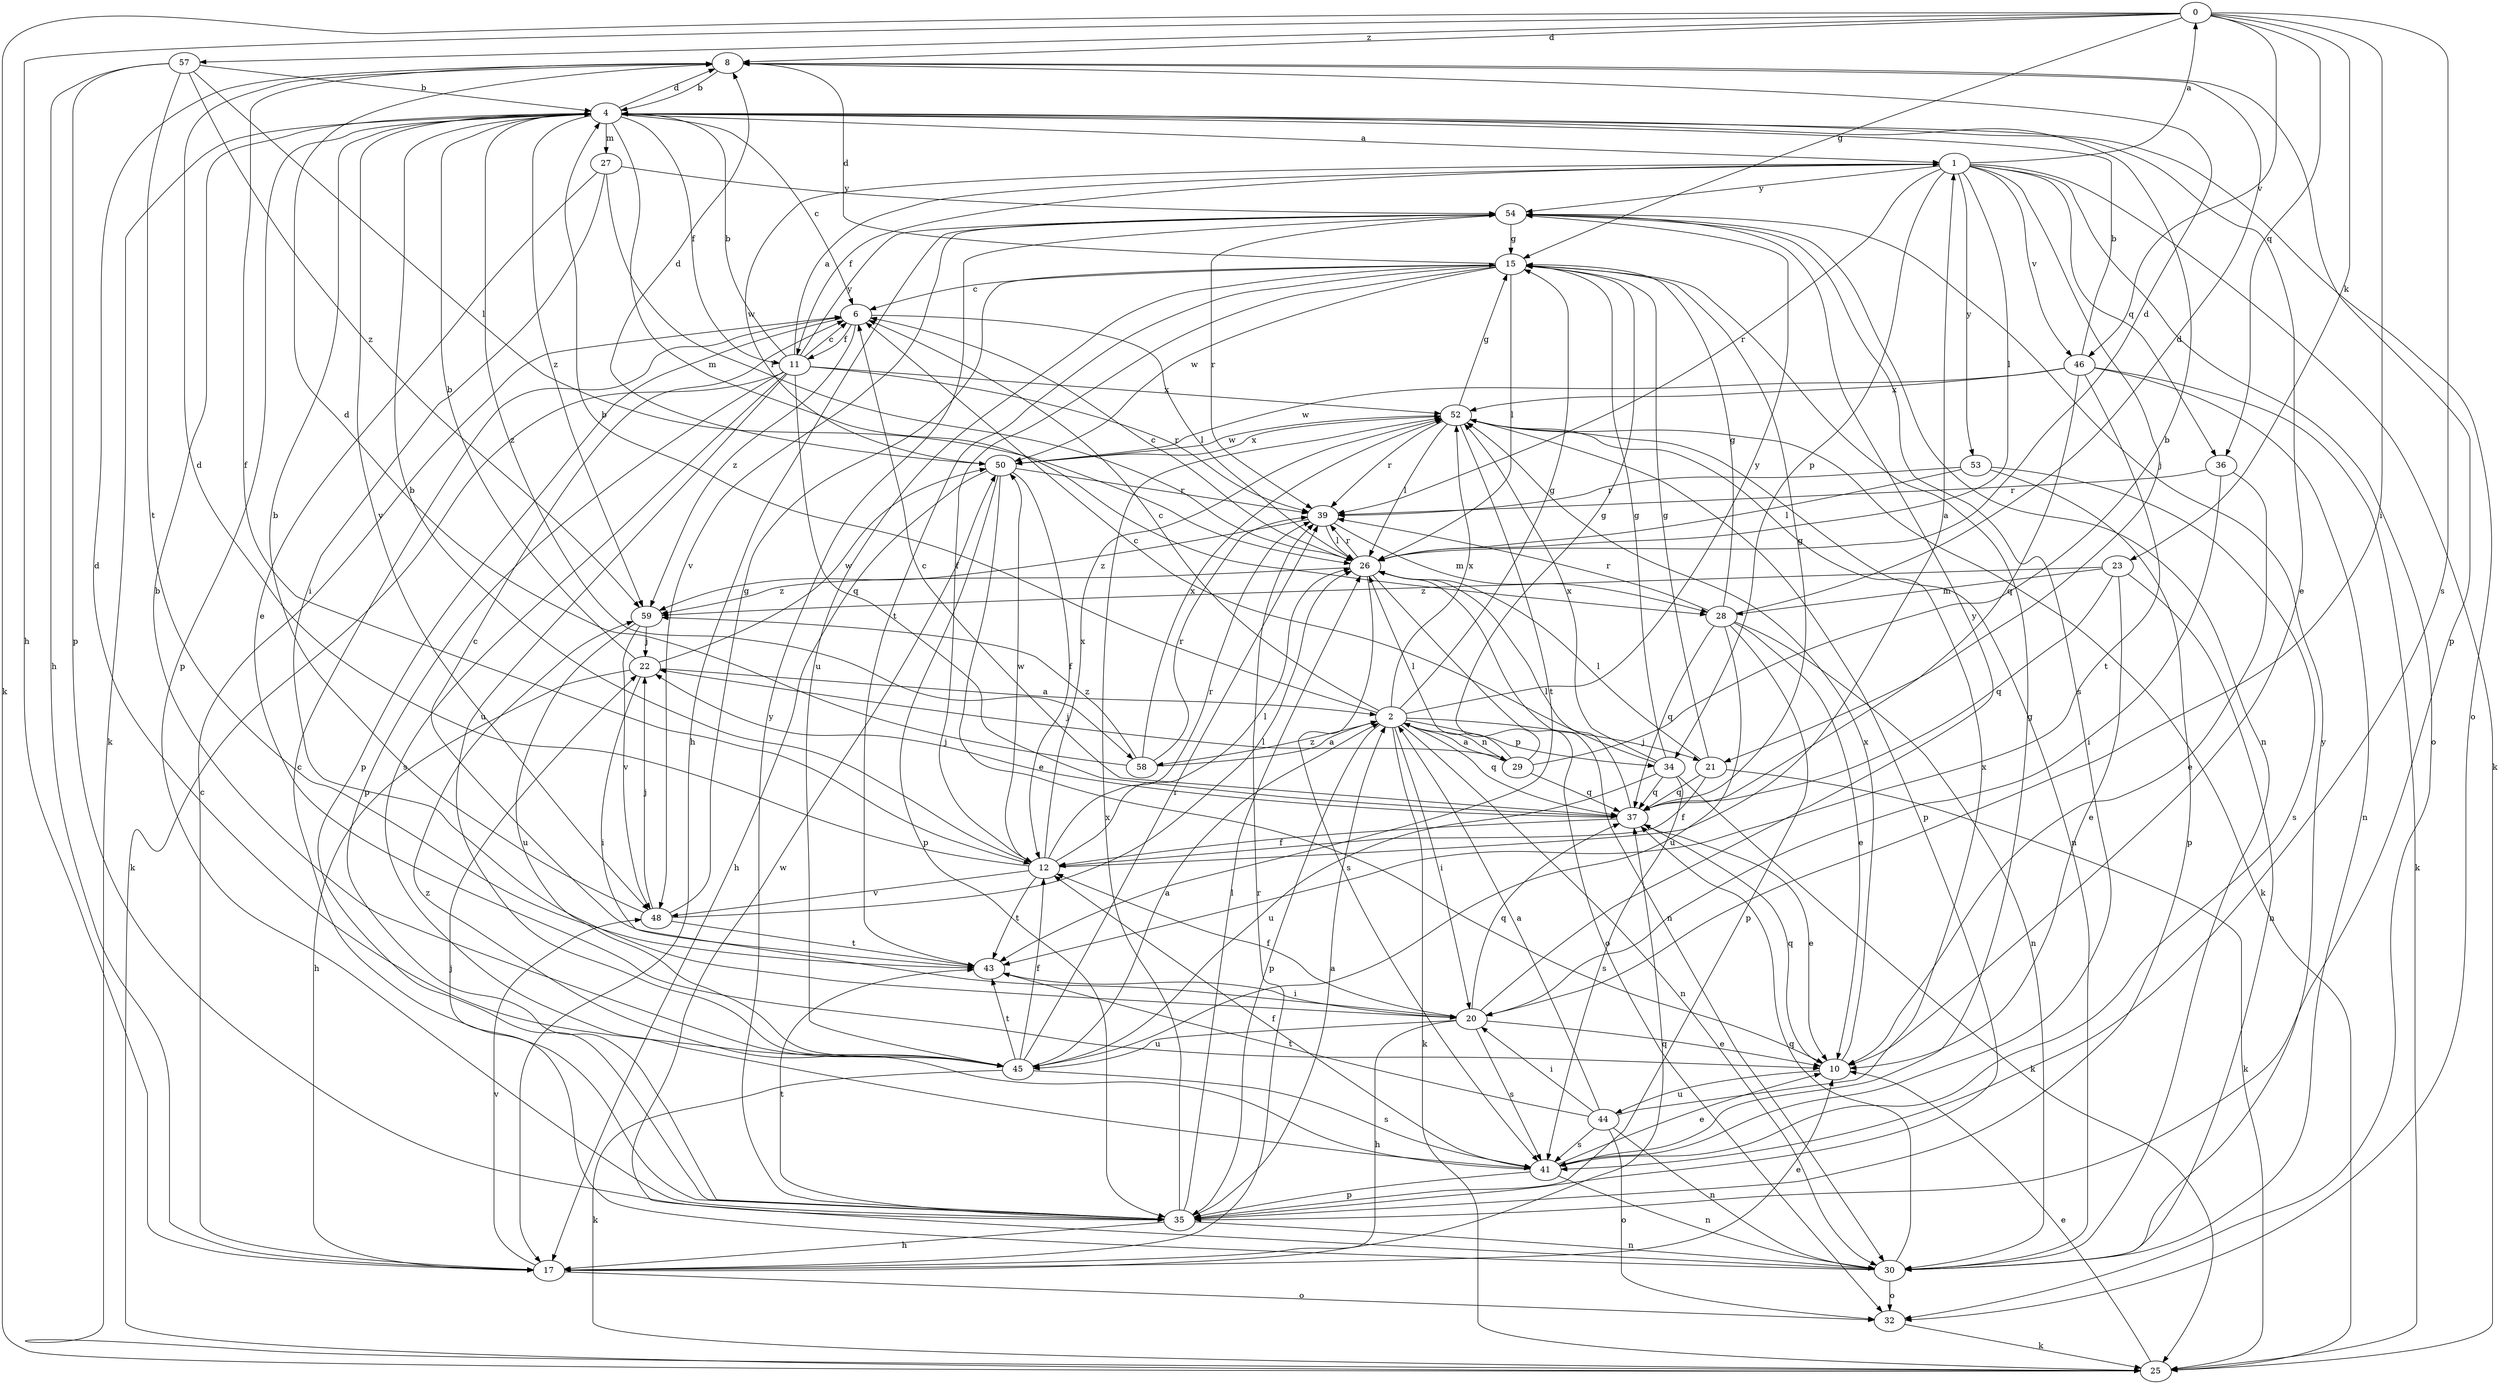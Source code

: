 strict digraph  {
0;
1;
2;
4;
6;
8;
10;
11;
12;
15;
17;
20;
21;
22;
23;
25;
26;
27;
28;
29;
30;
32;
34;
35;
36;
37;
39;
41;
43;
44;
45;
46;
48;
50;
52;
53;
54;
57;
58;
59;
0 -> 8  [label=d];
0 -> 15  [label=g];
0 -> 17  [label=h];
0 -> 20  [label=i];
0 -> 23  [label=k];
0 -> 25  [label=k];
0 -> 36  [label=q];
0 -> 41  [label=s];
0 -> 46  [label=v];
0 -> 57  [label=z];
1 -> 0  [label=a];
1 -> 11  [label=f];
1 -> 21  [label=j];
1 -> 25  [label=k];
1 -> 26  [label=l];
1 -> 32  [label=o];
1 -> 34  [label=p];
1 -> 36  [label=q];
1 -> 39  [label=r];
1 -> 46  [label=v];
1 -> 50  [label=w];
1 -> 53  [label=y];
1 -> 54  [label=y];
2 -> 4  [label=b];
2 -> 6  [label=c];
2 -> 15  [label=g];
2 -> 20  [label=i];
2 -> 21  [label=j];
2 -> 25  [label=k];
2 -> 29  [label=n];
2 -> 30  [label=n];
2 -> 34  [label=p];
2 -> 35  [label=p];
2 -> 37  [label=q];
2 -> 52  [label=x];
2 -> 54  [label=y];
2 -> 58  [label=z];
4 -> 1  [label=a];
4 -> 6  [label=c];
4 -> 8  [label=d];
4 -> 10  [label=e];
4 -> 11  [label=f];
4 -> 25  [label=k];
4 -> 27  [label=m];
4 -> 28  [label=m];
4 -> 32  [label=o];
4 -> 35  [label=p];
4 -> 48  [label=v];
4 -> 58  [label=z];
4 -> 59  [label=z];
6 -> 11  [label=f];
6 -> 26  [label=l];
6 -> 35  [label=p];
6 -> 59  [label=z];
8 -> 4  [label=b];
8 -> 12  [label=f];
8 -> 35  [label=p];
10 -> 37  [label=q];
10 -> 44  [label=u];
10 -> 52  [label=x];
11 -> 1  [label=a];
11 -> 4  [label=b];
11 -> 6  [label=c];
11 -> 25  [label=k];
11 -> 35  [label=p];
11 -> 37  [label=q];
11 -> 39  [label=r];
11 -> 41  [label=s];
11 -> 45  [label=u];
11 -> 52  [label=x];
11 -> 54  [label=y];
12 -> 1  [label=a];
12 -> 4  [label=b];
12 -> 8  [label=d];
12 -> 26  [label=l];
12 -> 39  [label=r];
12 -> 43  [label=t];
12 -> 48  [label=v];
12 -> 50  [label=w];
12 -> 52  [label=x];
15 -> 6  [label=c];
15 -> 8  [label=d];
15 -> 12  [label=f];
15 -> 26  [label=l];
15 -> 43  [label=t];
15 -> 45  [label=u];
15 -> 50  [label=w];
17 -> 6  [label=c];
17 -> 10  [label=e];
17 -> 32  [label=o];
17 -> 37  [label=q];
17 -> 39  [label=r];
17 -> 48  [label=v];
20 -> 10  [label=e];
20 -> 12  [label=f];
20 -> 17  [label=h];
20 -> 37  [label=q];
20 -> 41  [label=s];
20 -> 45  [label=u];
20 -> 54  [label=y];
21 -> 12  [label=f];
21 -> 15  [label=g];
21 -> 25  [label=k];
21 -> 26  [label=l];
21 -> 37  [label=q];
22 -> 2  [label=a];
22 -> 4  [label=b];
22 -> 17  [label=h];
22 -> 20  [label=i];
22 -> 50  [label=w];
23 -> 10  [label=e];
23 -> 28  [label=m];
23 -> 30  [label=n];
23 -> 37  [label=q];
23 -> 59  [label=z];
25 -> 10  [label=e];
26 -> 6  [label=c];
26 -> 8  [label=d];
26 -> 30  [label=n];
26 -> 32  [label=o];
26 -> 39  [label=r];
26 -> 41  [label=s];
26 -> 59  [label=z];
27 -> 10  [label=e];
27 -> 20  [label=i];
27 -> 26  [label=l];
27 -> 54  [label=y];
28 -> 8  [label=d];
28 -> 10  [label=e];
28 -> 15  [label=g];
28 -> 30  [label=n];
28 -> 35  [label=p];
28 -> 37  [label=q];
28 -> 39  [label=r];
28 -> 45  [label=u];
29 -> 2  [label=a];
29 -> 4  [label=b];
29 -> 15  [label=g];
29 -> 22  [label=j];
29 -> 26  [label=l];
29 -> 37  [label=q];
30 -> 22  [label=j];
30 -> 32  [label=o];
30 -> 37  [label=q];
30 -> 50  [label=w];
30 -> 54  [label=y];
32 -> 25  [label=k];
34 -> 6  [label=c];
34 -> 15  [label=g];
34 -> 25  [label=k];
34 -> 37  [label=q];
34 -> 41  [label=s];
34 -> 45  [label=u];
34 -> 52  [label=x];
35 -> 2  [label=a];
35 -> 6  [label=c];
35 -> 17  [label=h];
35 -> 26  [label=l];
35 -> 30  [label=n];
35 -> 43  [label=t];
35 -> 52  [label=x];
35 -> 54  [label=y];
36 -> 10  [label=e];
36 -> 20  [label=i];
36 -> 39  [label=r];
37 -> 6  [label=c];
37 -> 10  [label=e];
37 -> 12  [label=f];
37 -> 15  [label=g];
37 -> 22  [label=j];
37 -> 26  [label=l];
39 -> 26  [label=l];
39 -> 28  [label=m];
39 -> 59  [label=z];
41 -> 10  [label=e];
41 -> 12  [label=f];
41 -> 15  [label=g];
41 -> 30  [label=n];
41 -> 35  [label=p];
41 -> 59  [label=z];
43 -> 6  [label=c];
43 -> 20  [label=i];
44 -> 2  [label=a];
44 -> 20  [label=i];
44 -> 30  [label=n];
44 -> 32  [label=o];
44 -> 41  [label=s];
44 -> 43  [label=t];
44 -> 52  [label=x];
45 -> 2  [label=a];
45 -> 4  [label=b];
45 -> 8  [label=d];
45 -> 12  [label=f];
45 -> 25  [label=k];
45 -> 39  [label=r];
45 -> 41  [label=s];
45 -> 43  [label=t];
46 -> 4  [label=b];
46 -> 25  [label=k];
46 -> 30  [label=n];
46 -> 37  [label=q];
46 -> 43  [label=t];
46 -> 50  [label=w];
46 -> 52  [label=x];
48 -> 4  [label=b];
48 -> 15  [label=g];
48 -> 22  [label=j];
48 -> 26  [label=l];
48 -> 43  [label=t];
50 -> 8  [label=d];
50 -> 10  [label=e];
50 -> 12  [label=f];
50 -> 17  [label=h];
50 -> 35  [label=p];
50 -> 39  [label=r];
50 -> 52  [label=x];
52 -> 15  [label=g];
52 -> 25  [label=k];
52 -> 26  [label=l];
52 -> 30  [label=n];
52 -> 35  [label=p];
52 -> 39  [label=r];
52 -> 43  [label=t];
52 -> 50  [label=w];
53 -> 26  [label=l];
53 -> 35  [label=p];
53 -> 39  [label=r];
53 -> 41  [label=s];
54 -> 15  [label=g];
54 -> 17  [label=h];
54 -> 30  [label=n];
54 -> 39  [label=r];
54 -> 41  [label=s];
54 -> 48  [label=v];
57 -> 4  [label=b];
57 -> 17  [label=h];
57 -> 26  [label=l];
57 -> 35  [label=p];
57 -> 43  [label=t];
57 -> 59  [label=z];
58 -> 2  [label=a];
58 -> 8  [label=d];
58 -> 39  [label=r];
58 -> 52  [label=x];
58 -> 59  [label=z];
59 -> 22  [label=j];
59 -> 45  [label=u];
59 -> 48  [label=v];
}
